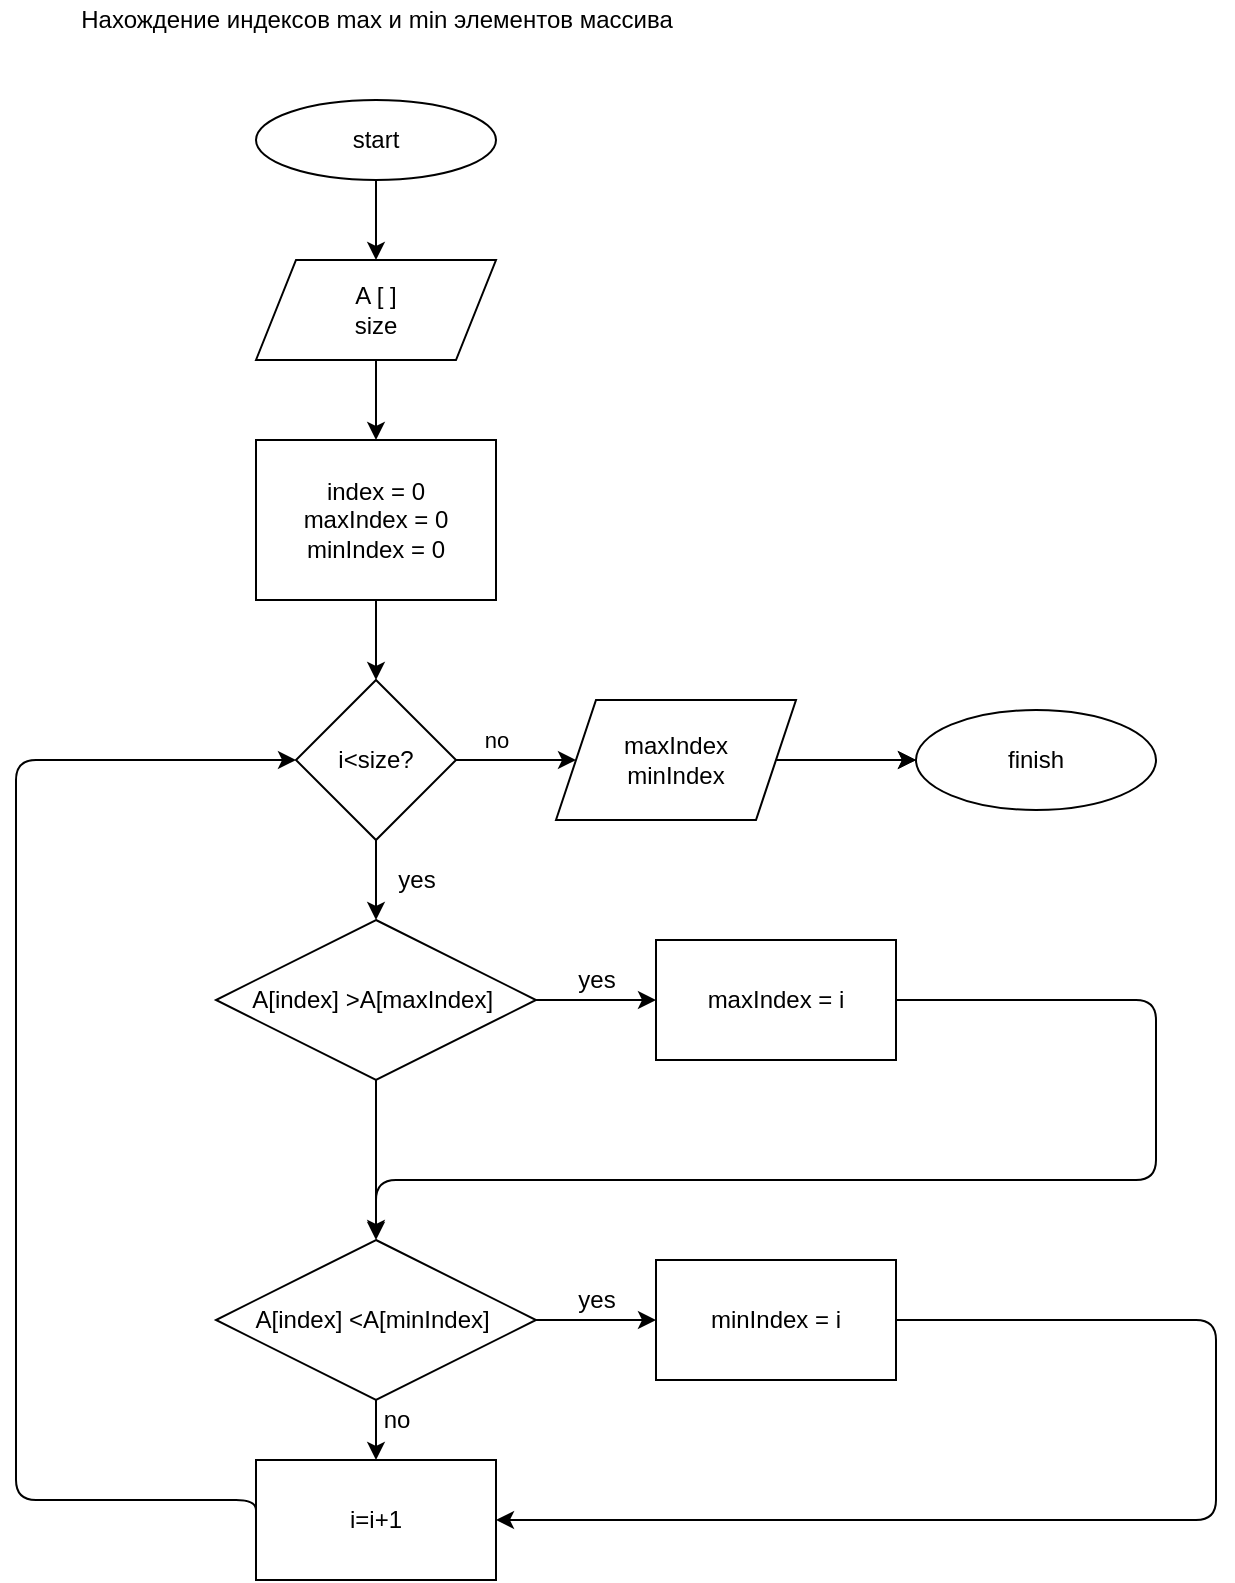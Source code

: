 <mxfile>
    <diagram id="97obnPQFJbgExDaX3TXM" name="Page-1">
        <mxGraphModel dx="798" dy="602" grid="1" gridSize="10" guides="1" tooltips="1" connect="1" arrows="1" fold="1" page="1" pageScale="1" pageWidth="827" pageHeight="1169" math="0" shadow="0">
            <root>
                <mxCell id="0"/>
                <mxCell id="1" parent="0"/>
                <mxCell id="2" value="Нахождение индексов max и min элементов массива" style="text;html=1;align=center;verticalAlign=middle;resizable=0;points=[];autosize=1;strokeColor=none;fillColor=none;" parent="1" vertex="1">
                    <mxGeometry x="175" y="10" width="310" height="20" as="geometry"/>
                </mxCell>
                <mxCell id="5" value="" style="edgeStyle=none;html=1;" parent="1" source="3" target="4" edge="1">
                    <mxGeometry relative="1" as="geometry"/>
                </mxCell>
                <mxCell id="3" value="start" style="ellipse;whiteSpace=wrap;html=1;" parent="1" vertex="1">
                    <mxGeometry x="270" y="60" width="120" height="40" as="geometry"/>
                </mxCell>
                <mxCell id="7" value="" style="edgeStyle=none;html=1;" parent="1" source="4" target="6" edge="1">
                    <mxGeometry relative="1" as="geometry"/>
                </mxCell>
                <mxCell id="4" value="A [ ]&lt;br&gt;size" style="shape=parallelogram;perimeter=parallelogramPerimeter;whiteSpace=wrap;html=1;fixedSize=1;" parent="1" vertex="1">
                    <mxGeometry x="270" y="140" width="120" height="50" as="geometry"/>
                </mxCell>
                <mxCell id="9" value="" style="edgeStyle=none;html=1;" parent="1" source="6" target="8" edge="1">
                    <mxGeometry relative="1" as="geometry"/>
                </mxCell>
                <mxCell id="6" value="index = 0&lt;br&gt;maxIndex = 0&lt;br&gt;minIndex = 0" style="whiteSpace=wrap;html=1;" parent="1" vertex="1">
                    <mxGeometry x="270" y="230" width="120" height="80" as="geometry"/>
                </mxCell>
                <mxCell id="11" value="" style="edgeStyle=none;html=1;" parent="1" source="8" edge="1">
                    <mxGeometry relative="1" as="geometry">
                        <mxPoint x="430" y="390" as="targetPoint"/>
                    </mxGeometry>
                </mxCell>
                <mxCell id="37" value="no" style="edgeLabel;html=1;align=center;verticalAlign=middle;resizable=0;points=[];" parent="11" vertex="1" connectable="0">
                    <mxGeometry x="-0.433" y="-1" relative="1" as="geometry">
                        <mxPoint x="3" y="-11" as="offset"/>
                    </mxGeometry>
                </mxCell>
                <mxCell id="17" value="" style="edgeStyle=none;html=1;" parent="1" source="8" target="16" edge="1">
                    <mxGeometry relative="1" as="geometry">
                        <Array as="points">
                            <mxPoint x="330" y="470"/>
                        </Array>
                    </mxGeometry>
                </mxCell>
                <mxCell id="8" value="i&amp;lt;size?" style="rhombus;whiteSpace=wrap;html=1;" parent="1" vertex="1">
                    <mxGeometry x="290" y="350" width="80" height="80" as="geometry"/>
                </mxCell>
                <mxCell id="13" value="" style="edgeStyle=none;html=1;" parent="1" target="12" edge="1">
                    <mxGeometry relative="1" as="geometry">
                        <mxPoint x="550" y="390" as="sourcePoint"/>
                    </mxGeometry>
                </mxCell>
                <mxCell id="12" value="finish" style="ellipse;whiteSpace=wrap;html=1;" parent="1" vertex="1">
                    <mxGeometry x="600" y="365" width="120" height="50" as="geometry"/>
                </mxCell>
                <mxCell id="21" value="" style="edgeStyle=none;html=1;" parent="1" source="16" target="20" edge="1">
                    <mxGeometry relative="1" as="geometry"/>
                </mxCell>
                <mxCell id="23" value="" style="edgeStyle=none;html=1;" parent="1" source="16" edge="1">
                    <mxGeometry relative="1" as="geometry">
                        <mxPoint x="330" y="630" as="targetPoint"/>
                    </mxGeometry>
                </mxCell>
                <mxCell id="16" value="A[index] &amp;gt;A[maxIndex]&amp;nbsp;" style="rhombus;whiteSpace=wrap;html=1;" parent="1" vertex="1">
                    <mxGeometry x="250" y="470" width="160" height="80" as="geometry"/>
                </mxCell>
                <mxCell id="19" value="" style="edgeStyle=none;html=1;" parent="1" source="18" target="12" edge="1">
                    <mxGeometry relative="1" as="geometry"/>
                </mxCell>
                <mxCell id="18" value="maxIndex&lt;br&gt;minIndex" style="shape=parallelogram;perimeter=parallelogramPerimeter;whiteSpace=wrap;html=1;fixedSize=1;" parent="1" vertex="1">
                    <mxGeometry x="420" y="360" width="120" height="60" as="geometry"/>
                </mxCell>
                <mxCell id="32" style="edgeStyle=orthogonalEdgeStyle;html=1;exitX=1;exitY=0.5;exitDx=0;exitDy=0;" parent="1" source="20" edge="1">
                    <mxGeometry relative="1" as="geometry">
                        <mxPoint x="330" y="629" as="targetPoint"/>
                        <Array as="points">
                            <mxPoint x="720" y="510"/>
                            <mxPoint x="720" y="600"/>
                            <mxPoint x="330" y="600"/>
                            <mxPoint x="330" y="629"/>
                        </Array>
                    </mxGeometry>
                </mxCell>
                <mxCell id="20" value="maxIndex = i" style="whiteSpace=wrap;html=1;" parent="1" vertex="1">
                    <mxGeometry x="470" y="480" width="120" height="60" as="geometry"/>
                </mxCell>
                <mxCell id="26" value="" style="edgeStyle=none;html=1;" parent="1" source="24" target="25" edge="1">
                    <mxGeometry relative="1" as="geometry"/>
                </mxCell>
                <mxCell id="41" style="edgeStyle=orthogonalEdgeStyle;html=1;exitX=0.5;exitY=1;exitDx=0;exitDy=0;entryX=0.5;entryY=0;entryDx=0;entryDy=0;" parent="1" source="24" target="33" edge="1">
                    <mxGeometry relative="1" as="geometry"/>
                </mxCell>
                <mxCell id="24" value="A[index] &amp;lt;A[minIndex]&amp;nbsp;" style="rhombus;whiteSpace=wrap;html=1;" parent="1" vertex="1">
                    <mxGeometry x="250" y="630" width="160" height="80" as="geometry"/>
                </mxCell>
                <mxCell id="42" style="edgeStyle=orthogonalEdgeStyle;html=1;exitX=1;exitY=0.5;exitDx=0;exitDy=0;entryX=1;entryY=0.5;entryDx=0;entryDy=0;" parent="1" source="25" edge="1" target="33">
                    <mxGeometry relative="1" as="geometry">
                        <mxPoint x="720" y="770" as="targetPoint"/>
                        <Array as="points">
                            <mxPoint x="750" y="670"/>
                            <mxPoint x="750" y="770"/>
                        </Array>
                    </mxGeometry>
                </mxCell>
                <mxCell id="25" value="minIndex = i" style="whiteSpace=wrap;html=1;" parent="1" vertex="1">
                    <mxGeometry x="470" y="640" width="120" height="60" as="geometry"/>
                </mxCell>
                <mxCell id="36" style="edgeStyle=orthogonalEdgeStyle;html=1;exitX=0;exitY=0.5;exitDx=0;exitDy=0;entryX=0;entryY=0.5;entryDx=0;entryDy=0;" parent="1" source="33" target="8" edge="1">
                    <mxGeometry relative="1" as="geometry">
                        <mxPoint x="260" y="380" as="targetPoint"/>
                        <Array as="points">
                            <mxPoint x="150" y="760"/>
                            <mxPoint x="150" y="390"/>
                        </Array>
                    </mxGeometry>
                </mxCell>
                <mxCell id="33" value="i=i+1" style="rounded=0;whiteSpace=wrap;html=1;" parent="1" vertex="1">
                    <mxGeometry x="270" y="740" width="120" height="60" as="geometry"/>
                </mxCell>
                <mxCell id="38" value="yes" style="text;html=1;align=center;verticalAlign=middle;resizable=0;points=[];autosize=1;strokeColor=none;fillColor=none;" parent="1" vertex="1">
                    <mxGeometry x="335" y="440" width="30" height="20" as="geometry"/>
                </mxCell>
                <mxCell id="39" value="yes" style="text;html=1;align=center;verticalAlign=middle;resizable=0;points=[];autosize=1;strokeColor=none;fillColor=none;" parent="1" vertex="1">
                    <mxGeometry x="425" y="490" width="30" height="20" as="geometry"/>
                </mxCell>
                <mxCell id="43" value="yes" style="text;html=1;align=center;verticalAlign=middle;resizable=0;points=[];autosize=1;strokeColor=none;fillColor=none;" parent="1" vertex="1">
                    <mxGeometry x="425" y="650" width="30" height="20" as="geometry"/>
                </mxCell>
                <mxCell id="44" value="no" style="text;html=1;align=center;verticalAlign=middle;resizable=0;points=[];autosize=1;strokeColor=none;fillColor=none;" parent="1" vertex="1">
                    <mxGeometry x="325" y="710" width="30" height="20" as="geometry"/>
                </mxCell>
            </root>
        </mxGraphModel>
    </diagram>
</mxfile>